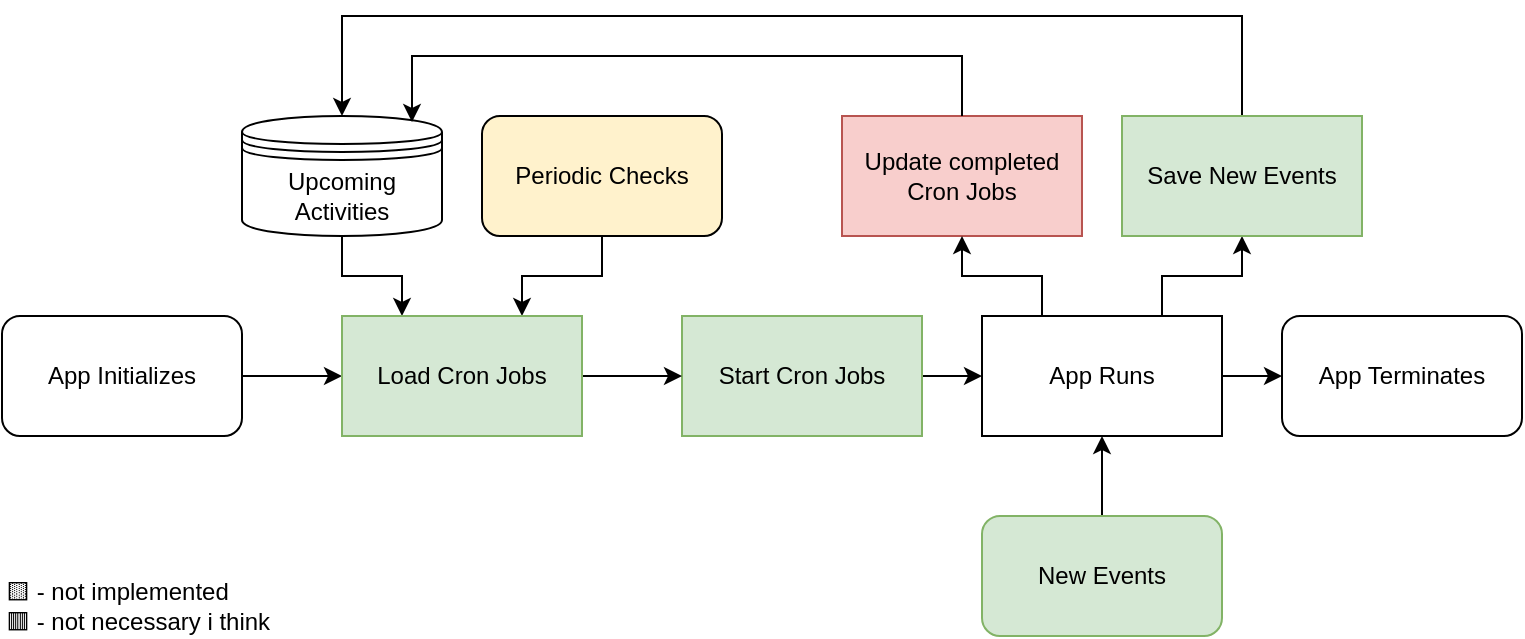 <mxfile version="24.8.4">
  <diagram name="Page-1" id="sKxUVBKtmLyCFEgQFRDZ">
    <mxGraphModel dx="2391" dy="1296" grid="1" gridSize="10" guides="1" tooltips="1" connect="1" arrows="1" fold="1" page="1" pageScale="1" pageWidth="850" pageHeight="1100" math="0" shadow="0">
      <root>
        <mxCell id="0" />
        <mxCell id="1" parent="0" />
        <mxCell id="7ufP_1pFX3rXTHtE4leD-53" value="" style="edgeStyle=orthogonalEdgeStyle;rounded=0;orthogonalLoop=1;jettySize=auto;html=1;" parent="1" source="7ufP_1pFX3rXTHtE4leD-32" target="7ufP_1pFX3rXTHtE4leD-42" edge="1">
          <mxGeometry relative="1" as="geometry" />
        </mxCell>
        <mxCell id="7ufP_1pFX3rXTHtE4leD-32" value="App Initializes" style="rounded=1;whiteSpace=wrap;html=1;" parent="1" vertex="1">
          <mxGeometry x="40" y="190" width="120" height="60" as="geometry" />
        </mxCell>
        <mxCell id="7ufP_1pFX3rXTHtE4leD-55" value="" style="edgeStyle=orthogonalEdgeStyle;rounded=0;orthogonalLoop=1;jettySize=auto;html=1;" parent="1" source="7ufP_1pFX3rXTHtE4leD-33" target="7ufP_1pFX3rXTHtE4leD-43" edge="1">
          <mxGeometry relative="1" as="geometry" />
        </mxCell>
        <mxCell id="7ufP_1pFX3rXTHtE4leD-33" value="Start Cron Jobs" style="rounded=0;whiteSpace=wrap;html=1;fillColor=#d5e8d4;strokeColor=#82b366;" parent="1" vertex="1">
          <mxGeometry x="380" y="190" width="120" height="60" as="geometry" />
        </mxCell>
        <mxCell id="7ufP_1pFX3rXTHtE4leD-34" value="Update completed Cron Jobs" style="rounded=0;whiteSpace=wrap;html=1;fillColor=#f8cecc;strokeColor=#b85450;" parent="1" vertex="1">
          <mxGeometry x="460" y="90" width="120" height="60" as="geometry" />
        </mxCell>
        <mxCell id="7ufP_1pFX3rXTHtE4leD-184" style="edgeStyle=orthogonalEdgeStyle;rounded=0;orthogonalLoop=1;jettySize=auto;html=1;entryX=0.25;entryY=0;entryDx=0;entryDy=0;" parent="1" source="7ufP_1pFX3rXTHtE4leD-35" target="7ufP_1pFX3rXTHtE4leD-42" edge="1">
          <mxGeometry relative="1" as="geometry" />
        </mxCell>
        <mxCell id="7ufP_1pFX3rXTHtE4leD-35" value="Upcoming Activities" style="shape=datastore;whiteSpace=wrap;html=1;" parent="1" vertex="1">
          <mxGeometry x="160" y="90" width="100" height="60" as="geometry" />
        </mxCell>
        <mxCell id="7ufP_1pFX3rXTHtE4leD-60" style="edgeStyle=orthogonalEdgeStyle;rounded=0;orthogonalLoop=1;jettySize=auto;html=1;entryX=0.5;entryY=1;entryDx=0;entryDy=0;" parent="1" source="7ufP_1pFX3rXTHtE4leD-36" target="7ufP_1pFX3rXTHtE4leD-43" edge="1">
          <mxGeometry relative="1" as="geometry" />
        </mxCell>
        <mxCell id="7ufP_1pFX3rXTHtE4leD-36" value="New Events" style="rounded=1;whiteSpace=wrap;html=1;fillColor=#d5e8d4;strokeColor=#82b366;" parent="1" vertex="1">
          <mxGeometry x="530" y="290" width="120" height="60" as="geometry" />
        </mxCell>
        <mxCell id="7ufP_1pFX3rXTHtE4leD-185" style="edgeStyle=orthogonalEdgeStyle;rounded=0;orthogonalLoop=1;jettySize=auto;html=1;entryX=0.75;entryY=0;entryDx=0;entryDy=0;" parent="1" source="7ufP_1pFX3rXTHtE4leD-37" target="7ufP_1pFX3rXTHtE4leD-42" edge="1">
          <mxGeometry relative="1" as="geometry" />
        </mxCell>
        <mxCell id="7ufP_1pFX3rXTHtE4leD-37" value="Periodic Checks" style="rounded=1;whiteSpace=wrap;html=1;fillColor=#FFF2CC;" parent="1" vertex="1">
          <mxGeometry x="280" y="90" width="120" height="60" as="geometry" />
        </mxCell>
        <mxCell id="7ufP_1pFX3rXTHtE4leD-54" value="" style="edgeStyle=orthogonalEdgeStyle;rounded=0;orthogonalLoop=1;jettySize=auto;html=1;" parent="1" source="7ufP_1pFX3rXTHtE4leD-42" target="7ufP_1pFX3rXTHtE4leD-33" edge="1">
          <mxGeometry relative="1" as="geometry" />
        </mxCell>
        <mxCell id="7ufP_1pFX3rXTHtE4leD-42" value="Load Cron Jobs" style="rounded=0;whiteSpace=wrap;html=1;fillColor=#d5e8d4;strokeColor=#82b366;" parent="1" vertex="1">
          <mxGeometry x="210" y="190" width="120" height="60" as="geometry" />
        </mxCell>
        <mxCell id="7ufP_1pFX3rXTHtE4leD-181" value="" style="edgeStyle=orthogonalEdgeStyle;rounded=0;orthogonalLoop=1;jettySize=auto;html=1;" parent="1" source="7ufP_1pFX3rXTHtE4leD-43" target="7ufP_1pFX3rXTHtE4leD-62" edge="1">
          <mxGeometry relative="1" as="geometry" />
        </mxCell>
        <mxCell id="7ufP_1pFX3rXTHtE4leD-187" style="edgeStyle=orthogonalEdgeStyle;rounded=0;orthogonalLoop=1;jettySize=auto;html=1;exitX=0.25;exitY=0;exitDx=0;exitDy=0;entryX=0.5;entryY=1;entryDx=0;entryDy=0;" parent="1" source="7ufP_1pFX3rXTHtE4leD-43" target="7ufP_1pFX3rXTHtE4leD-34" edge="1">
          <mxGeometry relative="1" as="geometry" />
        </mxCell>
        <mxCell id="7ufP_1pFX3rXTHtE4leD-188" style="edgeStyle=orthogonalEdgeStyle;rounded=0;orthogonalLoop=1;jettySize=auto;html=1;exitX=0.75;exitY=0;exitDx=0;exitDy=0;entryX=0.5;entryY=1;entryDx=0;entryDy=0;" parent="1" source="7ufP_1pFX3rXTHtE4leD-43" target="7ufP_1pFX3rXTHtE4leD-180" edge="1">
          <mxGeometry relative="1" as="geometry" />
        </mxCell>
        <mxCell id="7ufP_1pFX3rXTHtE4leD-43" value="App Runs" style="rounded=0;whiteSpace=wrap;html=1;" parent="1" vertex="1">
          <mxGeometry x="530" y="190" width="120" height="60" as="geometry" />
        </mxCell>
        <mxCell id="7ufP_1pFX3rXTHtE4leD-62" value="App Terminates" style="rounded=1;whiteSpace=wrap;html=1;" parent="1" vertex="1">
          <mxGeometry x="680" y="190" width="120" height="60" as="geometry" />
        </mxCell>
        <mxCell id="7ufP_1pFX3rXTHtE4leD-190" style="edgeStyle=orthogonalEdgeStyle;rounded=0;orthogonalLoop=1;jettySize=auto;html=1;entryX=0.5;entryY=0;entryDx=0;entryDy=0;" parent="1" source="7ufP_1pFX3rXTHtE4leD-180" target="7ufP_1pFX3rXTHtE4leD-35" edge="1">
          <mxGeometry relative="1" as="geometry">
            <Array as="points">
              <mxPoint x="660" y="40" />
              <mxPoint x="210" y="40" />
            </Array>
          </mxGeometry>
        </mxCell>
        <mxCell id="7ufP_1pFX3rXTHtE4leD-180" value="Save New Events" style="rounded=0;whiteSpace=wrap;html=1;fillColor=#d5e8d4;strokeColor=#82b366;" parent="1" vertex="1">
          <mxGeometry x="600" y="90" width="120" height="60" as="geometry" />
        </mxCell>
        <mxCell id="7ufP_1pFX3rXTHtE4leD-189" style="edgeStyle=orthogonalEdgeStyle;rounded=0;orthogonalLoop=1;jettySize=auto;html=1;entryX=0.85;entryY=0.05;entryDx=0;entryDy=0;entryPerimeter=0;" parent="1" source="7ufP_1pFX3rXTHtE4leD-34" target="7ufP_1pFX3rXTHtE4leD-35" edge="1">
          <mxGeometry relative="1" as="geometry">
            <Array as="points">
              <mxPoint x="520" y="60" />
              <mxPoint x="245" y="60" />
            </Array>
          </mxGeometry>
        </mxCell>
        <mxCell id="dj1iTI03oiAB2Ft6bs5G-1" value="&lt;div align=&quot;left&quot;&gt;🟨 - not implemented&lt;/div&gt;&lt;div align=&quot;left&quot;&gt;🟥 - not necessary i think&lt;/div&gt;" style="text;html=1;align=left;verticalAlign=middle;whiteSpace=wrap;rounded=0;" parent="1" vertex="1">
          <mxGeometry x="40" y="320" width="190" height="30" as="geometry" />
        </mxCell>
      </root>
    </mxGraphModel>
  </diagram>
</mxfile>
